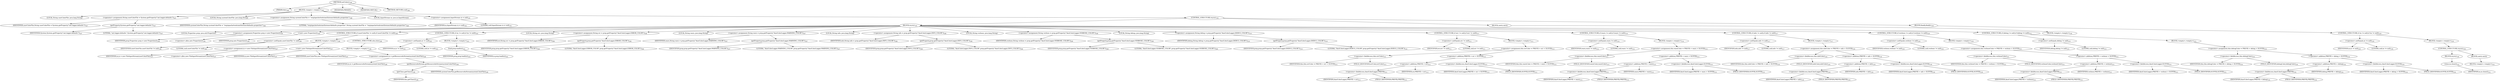 digraph "setColors" {  
"111" [label = <(METHOD,setColors)<SUB>186</SUB>> ]
"8" [label = <(PARAM,this)<SUB>186</SUB>> ]
"112" [label = <(BLOCK,&lt;empty&gt;,&lt;empty&gt;)<SUB>186</SUB>> ]
"113" [label = <(LOCAL,String userColorFile: java.lang.String)> ]
"114" [label = <(&lt;operator&gt;.assignment,String userColorFile = System.getProperty(&quot;ant.logger.defaults&quot;))<SUB>187</SUB>> ]
"115" [label = <(IDENTIFIER,userColorFile,String userColorFile = System.getProperty(&quot;ant.logger.defaults&quot;))<SUB>187</SUB>> ]
"116" [label = <(getProperty,System.getProperty(&quot;ant.logger.defaults&quot;))<SUB>187</SUB>> ]
"117" [label = <(IDENTIFIER,System,System.getProperty(&quot;ant.logger.defaults&quot;))<SUB>187</SUB>> ]
"118" [label = <(LITERAL,&quot;ant.logger.defaults&quot;,System.getProperty(&quot;ant.logger.defaults&quot;))<SUB>187</SUB>> ]
"119" [label = <(LOCAL,String systemColorFile: java.lang.String)> ]
"120" [label = <(&lt;operator&gt;.assignment,String systemColorFile = &quot;/org/apache/tools/ant/listener/defaults.properties&quot;)<SUB>188</SUB>> ]
"121" [label = <(IDENTIFIER,systemColorFile,String systemColorFile = &quot;/org/apache/tools/ant/listener/defaults.properties&quot;)<SUB>188</SUB>> ]
"122" [label = <(LITERAL,&quot;/org/apache/tools/ant/listener/defaults.properties&quot;,String systemColorFile = &quot;/org/apache/tools/ant/listener/defaults.properties&quot;)<SUB>189</SUB>> ]
"6" [label = <(LOCAL,InputStream in: java.io.InputStream)> ]
"123" [label = <(&lt;operator&gt;.assignment,InputStream in = null)<SUB>191</SUB>> ]
"124" [label = <(IDENTIFIER,in,InputStream in = null)<SUB>191</SUB>> ]
"125" [label = <(LITERAL,null,InputStream in = null)<SUB>191</SUB>> ]
"126" [label = <(CONTROL_STRUCTURE,try,try)<SUB>193</SUB>> ]
"127" [label = <(BLOCK,try,try)<SUB>193</SUB>> ]
"4" [label = <(LOCAL,Properties prop: java.util.Properties)> ]
"128" [label = <(&lt;operator&gt;.assignment,Properties prop = new Properties())<SUB>194</SUB>> ]
"129" [label = <(IDENTIFIER,prop,Properties prop = new Properties())<SUB>194</SUB>> ]
"130" [label = <(&lt;operator&gt;.alloc,new Properties())<SUB>194</SUB>> ]
"131" [label = <(&lt;init&gt;,new Properties())<SUB>194</SUB>> ]
"3" [label = <(IDENTIFIER,prop,new Properties())<SUB>194</SUB>> ]
"132" [label = <(CONTROL_STRUCTURE,if (userColorFile != null),if (userColorFile != null))<SUB>196</SUB>> ]
"133" [label = <(&lt;operator&gt;.notEquals,userColorFile != null)<SUB>196</SUB>> ]
"134" [label = <(IDENTIFIER,userColorFile,userColorFile != null)<SUB>196</SUB>> ]
"135" [label = <(LITERAL,null,userColorFile != null)<SUB>196</SUB>> ]
"136" [label = <(BLOCK,&lt;empty&gt;,&lt;empty&gt;)<SUB>196</SUB>> ]
"137" [label = <(&lt;operator&gt;.assignment,in = new FileInputStream(userColorFile))<SUB>197</SUB>> ]
"138" [label = <(IDENTIFIER,in,in = new FileInputStream(userColorFile))<SUB>197</SUB>> ]
"139" [label = <(&lt;operator&gt;.alloc,new FileInputStream(userColorFile))<SUB>197</SUB>> ]
"140" [label = <(&lt;init&gt;,new FileInputStream(userColorFile))<SUB>197</SUB>> ]
"5" [label = <(IDENTIFIER,in,new FileInputStream(userColorFile))<SUB>197</SUB>> ]
"141" [label = <(IDENTIFIER,userColorFile,new FileInputStream(userColorFile))<SUB>197</SUB>> ]
"142" [label = <(CONTROL_STRUCTURE,else,else)<SUB>198</SUB>> ]
"143" [label = <(BLOCK,&lt;empty&gt;,&lt;empty&gt;)<SUB>198</SUB>> ]
"144" [label = <(&lt;operator&gt;.assignment,in = getResourceAsStream(systemColorFile))<SUB>199</SUB>> ]
"145" [label = <(IDENTIFIER,in,in = getResourceAsStream(systemColorFile))<SUB>199</SUB>> ]
"146" [label = <(getResourceAsStream,getResourceAsStream(systemColorFile))<SUB>199</SUB>> ]
"147" [label = <(getClass,getClass())<SUB>199</SUB>> ]
"7" [label = <(IDENTIFIER,this,getClass())<SUB>199</SUB>> ]
"148" [label = <(IDENTIFIER,systemColorFile,getResourceAsStream(systemColorFile))<SUB>199</SUB>> ]
"149" [label = <(CONTROL_STRUCTURE,if (in != null),if (in != null))<SUB>202</SUB>> ]
"150" [label = <(&lt;operator&gt;.notEquals,in != null)<SUB>202</SUB>> ]
"151" [label = <(IDENTIFIER,in,in != null)<SUB>202</SUB>> ]
"152" [label = <(LITERAL,null,in != null)<SUB>202</SUB>> ]
"153" [label = <(BLOCK,&lt;empty&gt;,&lt;empty&gt;)<SUB>202</SUB>> ]
"154" [label = <(load,prop.load(in))<SUB>203</SUB>> ]
"155" [label = <(IDENTIFIER,prop,prop.load(in))<SUB>203</SUB>> ]
"156" [label = <(IDENTIFIER,in,prop.load(in))<SUB>203</SUB>> ]
"157" [label = <(LOCAL,String err: java.lang.String)> ]
"158" [label = <(&lt;operator&gt;.assignment,String err = prop.getProperty(&quot;AnsiColorLogger.ERROR_COLOR&quot;))<SUB>206</SUB>> ]
"159" [label = <(IDENTIFIER,err,String err = prop.getProperty(&quot;AnsiColorLogger.ERROR_COLOR&quot;))<SUB>206</SUB>> ]
"160" [label = <(getProperty,prop.getProperty(&quot;AnsiColorLogger.ERROR_COLOR&quot;))<SUB>206</SUB>> ]
"161" [label = <(IDENTIFIER,prop,prop.getProperty(&quot;AnsiColorLogger.ERROR_COLOR&quot;))<SUB>206</SUB>> ]
"162" [label = <(LITERAL,&quot;AnsiColorLogger.ERROR_COLOR&quot;,prop.getProperty(&quot;AnsiColorLogger.ERROR_COLOR&quot;))<SUB>206</SUB>> ]
"163" [label = <(LOCAL,String warn: java.lang.String)> ]
"164" [label = <(&lt;operator&gt;.assignment,String warn = prop.getProperty(&quot;AnsiColorLogger.WARNING_COLOR&quot;))<SUB>207</SUB>> ]
"165" [label = <(IDENTIFIER,warn,String warn = prop.getProperty(&quot;AnsiColorLogger.WARNING_COLOR&quot;))<SUB>207</SUB>> ]
"166" [label = <(getProperty,prop.getProperty(&quot;AnsiColorLogger.WARNING_COLOR&quot;))<SUB>207</SUB>> ]
"167" [label = <(IDENTIFIER,prop,prop.getProperty(&quot;AnsiColorLogger.WARNING_COLOR&quot;))<SUB>207</SUB>> ]
"168" [label = <(LITERAL,&quot;AnsiColorLogger.WARNING_COLOR&quot;,prop.getProperty(&quot;AnsiColorLogger.WARNING_COLOR&quot;))<SUB>207</SUB>> ]
"169" [label = <(LOCAL,String info: java.lang.String)> ]
"170" [label = <(&lt;operator&gt;.assignment,String info = prop.getProperty(&quot;AnsiColorLogger.INFO_COLOR&quot;))<SUB>208</SUB>> ]
"171" [label = <(IDENTIFIER,info,String info = prop.getProperty(&quot;AnsiColorLogger.INFO_COLOR&quot;))<SUB>208</SUB>> ]
"172" [label = <(getProperty,prop.getProperty(&quot;AnsiColorLogger.INFO_COLOR&quot;))<SUB>208</SUB>> ]
"173" [label = <(IDENTIFIER,prop,prop.getProperty(&quot;AnsiColorLogger.INFO_COLOR&quot;))<SUB>208</SUB>> ]
"174" [label = <(LITERAL,&quot;AnsiColorLogger.INFO_COLOR&quot;,prop.getProperty(&quot;AnsiColorLogger.INFO_COLOR&quot;))<SUB>208</SUB>> ]
"175" [label = <(LOCAL,String verbose: java.lang.String)> ]
"176" [label = <(&lt;operator&gt;.assignment,String verbose = prop.getProperty(&quot;AnsiColorLogger.VERBOSE_COLOR&quot;))<SUB>209</SUB>> ]
"177" [label = <(IDENTIFIER,verbose,String verbose = prop.getProperty(&quot;AnsiColorLogger.VERBOSE_COLOR&quot;))<SUB>209</SUB>> ]
"178" [label = <(getProperty,prop.getProperty(&quot;AnsiColorLogger.VERBOSE_COLOR&quot;))<SUB>209</SUB>> ]
"179" [label = <(IDENTIFIER,prop,prop.getProperty(&quot;AnsiColorLogger.VERBOSE_COLOR&quot;))<SUB>209</SUB>> ]
"180" [label = <(LITERAL,&quot;AnsiColorLogger.VERBOSE_COLOR&quot;,prop.getProperty(&quot;AnsiColorLogger.VERBOSE_COLOR&quot;))<SUB>209</SUB>> ]
"181" [label = <(LOCAL,String debug: java.lang.String)> ]
"182" [label = <(&lt;operator&gt;.assignment,String debug = prop.getProperty(&quot;AnsiColorLogger.DEBUG_COLOR&quot;))<SUB>210</SUB>> ]
"183" [label = <(IDENTIFIER,debug,String debug = prop.getProperty(&quot;AnsiColorLogger.DEBUG_COLOR&quot;))<SUB>210</SUB>> ]
"184" [label = <(getProperty,prop.getProperty(&quot;AnsiColorLogger.DEBUG_COLOR&quot;))<SUB>210</SUB>> ]
"185" [label = <(IDENTIFIER,prop,prop.getProperty(&quot;AnsiColorLogger.DEBUG_COLOR&quot;))<SUB>210</SUB>> ]
"186" [label = <(LITERAL,&quot;AnsiColorLogger.DEBUG_COLOR&quot;,prop.getProperty(&quot;AnsiColorLogger.DEBUG_COLOR&quot;))<SUB>210</SUB>> ]
"187" [label = <(CONTROL_STRUCTURE,if (err != null),if (err != null))<SUB>211</SUB>> ]
"188" [label = <(&lt;operator&gt;.notEquals,err != null)<SUB>211</SUB>> ]
"189" [label = <(IDENTIFIER,err,err != null)<SUB>211</SUB>> ]
"190" [label = <(LITERAL,null,err != null)<SUB>211</SUB>> ]
"191" [label = <(BLOCK,&lt;empty&gt;,&lt;empty&gt;)<SUB>211</SUB>> ]
"192" [label = <(&lt;operator&gt;.assignment,this.errColor = PREFIX + err + SUFFIX)<SUB>212</SUB>> ]
"193" [label = <(&lt;operator&gt;.fieldAccess,this.errColor)<SUB>212</SUB>> ]
"194" [label = <(IDENTIFIER,this,this.errColor = PREFIX + err + SUFFIX)<SUB>212</SUB>> ]
"195" [label = <(FIELD_IDENTIFIER,errColor,errColor)<SUB>212</SUB>> ]
"196" [label = <(&lt;operator&gt;.addition,PREFIX + err + SUFFIX)<SUB>212</SUB>> ]
"197" [label = <(&lt;operator&gt;.addition,PREFIX + err)<SUB>212</SUB>> ]
"198" [label = <(&lt;operator&gt;.fieldAccess,AnsiColorLogger.PREFIX)<SUB>212</SUB>> ]
"199" [label = <(IDENTIFIER,AnsiColorLogger,PREFIX + err)<SUB>212</SUB>> ]
"200" [label = <(FIELD_IDENTIFIER,PREFIX,PREFIX)<SUB>212</SUB>> ]
"201" [label = <(IDENTIFIER,err,PREFIX + err)<SUB>212</SUB>> ]
"202" [label = <(&lt;operator&gt;.fieldAccess,AnsiColorLogger.SUFFIX)<SUB>212</SUB>> ]
"203" [label = <(IDENTIFIER,AnsiColorLogger,PREFIX + err + SUFFIX)<SUB>212</SUB>> ]
"204" [label = <(FIELD_IDENTIFIER,SUFFIX,SUFFIX)<SUB>212</SUB>> ]
"205" [label = <(CONTROL_STRUCTURE,if (warn != null),if (warn != null))<SUB>214</SUB>> ]
"206" [label = <(&lt;operator&gt;.notEquals,warn != null)<SUB>214</SUB>> ]
"207" [label = <(IDENTIFIER,warn,warn != null)<SUB>214</SUB>> ]
"208" [label = <(LITERAL,null,warn != null)<SUB>214</SUB>> ]
"209" [label = <(BLOCK,&lt;empty&gt;,&lt;empty&gt;)<SUB>214</SUB>> ]
"210" [label = <(&lt;operator&gt;.assignment,this.warnColor = PREFIX + warn + SUFFIX)<SUB>215</SUB>> ]
"211" [label = <(&lt;operator&gt;.fieldAccess,this.warnColor)<SUB>215</SUB>> ]
"212" [label = <(IDENTIFIER,this,this.warnColor = PREFIX + warn + SUFFIX)<SUB>215</SUB>> ]
"213" [label = <(FIELD_IDENTIFIER,warnColor,warnColor)<SUB>215</SUB>> ]
"214" [label = <(&lt;operator&gt;.addition,PREFIX + warn + SUFFIX)<SUB>215</SUB>> ]
"215" [label = <(&lt;operator&gt;.addition,PREFIX + warn)<SUB>215</SUB>> ]
"216" [label = <(&lt;operator&gt;.fieldAccess,AnsiColorLogger.PREFIX)<SUB>215</SUB>> ]
"217" [label = <(IDENTIFIER,AnsiColorLogger,PREFIX + warn)<SUB>215</SUB>> ]
"218" [label = <(FIELD_IDENTIFIER,PREFIX,PREFIX)<SUB>215</SUB>> ]
"219" [label = <(IDENTIFIER,warn,PREFIX + warn)<SUB>215</SUB>> ]
"220" [label = <(&lt;operator&gt;.fieldAccess,AnsiColorLogger.SUFFIX)<SUB>215</SUB>> ]
"221" [label = <(IDENTIFIER,AnsiColorLogger,PREFIX + warn + SUFFIX)<SUB>215</SUB>> ]
"222" [label = <(FIELD_IDENTIFIER,SUFFIX,SUFFIX)<SUB>215</SUB>> ]
"223" [label = <(CONTROL_STRUCTURE,if (info != null),if (info != null))<SUB>217</SUB>> ]
"224" [label = <(&lt;operator&gt;.notEquals,info != null)<SUB>217</SUB>> ]
"225" [label = <(IDENTIFIER,info,info != null)<SUB>217</SUB>> ]
"226" [label = <(LITERAL,null,info != null)<SUB>217</SUB>> ]
"227" [label = <(BLOCK,&lt;empty&gt;,&lt;empty&gt;)<SUB>217</SUB>> ]
"228" [label = <(&lt;operator&gt;.assignment,this.infoColor = PREFIX + info + SUFFIX)<SUB>218</SUB>> ]
"229" [label = <(&lt;operator&gt;.fieldAccess,this.infoColor)<SUB>218</SUB>> ]
"230" [label = <(IDENTIFIER,this,this.infoColor = PREFIX + info + SUFFIX)<SUB>218</SUB>> ]
"231" [label = <(FIELD_IDENTIFIER,infoColor,infoColor)<SUB>218</SUB>> ]
"232" [label = <(&lt;operator&gt;.addition,PREFIX + info + SUFFIX)<SUB>218</SUB>> ]
"233" [label = <(&lt;operator&gt;.addition,PREFIX + info)<SUB>218</SUB>> ]
"234" [label = <(&lt;operator&gt;.fieldAccess,AnsiColorLogger.PREFIX)<SUB>218</SUB>> ]
"235" [label = <(IDENTIFIER,AnsiColorLogger,PREFIX + info)<SUB>218</SUB>> ]
"236" [label = <(FIELD_IDENTIFIER,PREFIX,PREFIX)<SUB>218</SUB>> ]
"237" [label = <(IDENTIFIER,info,PREFIX + info)<SUB>218</SUB>> ]
"238" [label = <(&lt;operator&gt;.fieldAccess,AnsiColorLogger.SUFFIX)<SUB>218</SUB>> ]
"239" [label = <(IDENTIFIER,AnsiColorLogger,PREFIX + info + SUFFIX)<SUB>218</SUB>> ]
"240" [label = <(FIELD_IDENTIFIER,SUFFIX,SUFFIX)<SUB>218</SUB>> ]
"241" [label = <(CONTROL_STRUCTURE,if (verbose != null),if (verbose != null))<SUB>220</SUB>> ]
"242" [label = <(&lt;operator&gt;.notEquals,verbose != null)<SUB>220</SUB>> ]
"243" [label = <(IDENTIFIER,verbose,verbose != null)<SUB>220</SUB>> ]
"244" [label = <(LITERAL,null,verbose != null)<SUB>220</SUB>> ]
"245" [label = <(BLOCK,&lt;empty&gt;,&lt;empty&gt;)<SUB>220</SUB>> ]
"246" [label = <(&lt;operator&gt;.assignment,this.verboseColor = PREFIX + verbose + SUFFIX)<SUB>221</SUB>> ]
"247" [label = <(&lt;operator&gt;.fieldAccess,this.verboseColor)<SUB>221</SUB>> ]
"248" [label = <(IDENTIFIER,this,this.verboseColor = PREFIX + verbose + SUFFIX)<SUB>221</SUB>> ]
"249" [label = <(FIELD_IDENTIFIER,verboseColor,verboseColor)<SUB>221</SUB>> ]
"250" [label = <(&lt;operator&gt;.addition,PREFIX + verbose + SUFFIX)<SUB>221</SUB>> ]
"251" [label = <(&lt;operator&gt;.addition,PREFIX + verbose)<SUB>221</SUB>> ]
"252" [label = <(&lt;operator&gt;.fieldAccess,AnsiColorLogger.PREFIX)<SUB>221</SUB>> ]
"253" [label = <(IDENTIFIER,AnsiColorLogger,PREFIX + verbose)<SUB>221</SUB>> ]
"254" [label = <(FIELD_IDENTIFIER,PREFIX,PREFIX)<SUB>221</SUB>> ]
"255" [label = <(IDENTIFIER,verbose,PREFIX + verbose)<SUB>221</SUB>> ]
"256" [label = <(&lt;operator&gt;.fieldAccess,AnsiColorLogger.SUFFIX)<SUB>221</SUB>> ]
"257" [label = <(IDENTIFIER,AnsiColorLogger,PREFIX + verbose + SUFFIX)<SUB>221</SUB>> ]
"258" [label = <(FIELD_IDENTIFIER,SUFFIX,SUFFIX)<SUB>221</SUB>> ]
"259" [label = <(CONTROL_STRUCTURE,if (debug != null),if (debug != null))<SUB>223</SUB>> ]
"260" [label = <(&lt;operator&gt;.notEquals,debug != null)<SUB>223</SUB>> ]
"261" [label = <(IDENTIFIER,debug,debug != null)<SUB>223</SUB>> ]
"262" [label = <(LITERAL,null,debug != null)<SUB>223</SUB>> ]
"263" [label = <(BLOCK,&lt;empty&gt;,&lt;empty&gt;)<SUB>223</SUB>> ]
"264" [label = <(&lt;operator&gt;.assignment,this.debugColor = PREFIX + debug + SUFFIX)<SUB>224</SUB>> ]
"265" [label = <(&lt;operator&gt;.fieldAccess,this.debugColor)<SUB>224</SUB>> ]
"266" [label = <(IDENTIFIER,this,this.debugColor = PREFIX + debug + SUFFIX)<SUB>224</SUB>> ]
"267" [label = <(FIELD_IDENTIFIER,debugColor,debugColor)<SUB>224</SUB>> ]
"268" [label = <(&lt;operator&gt;.addition,PREFIX + debug + SUFFIX)<SUB>224</SUB>> ]
"269" [label = <(&lt;operator&gt;.addition,PREFIX + debug)<SUB>224</SUB>> ]
"270" [label = <(&lt;operator&gt;.fieldAccess,AnsiColorLogger.PREFIX)<SUB>224</SUB>> ]
"271" [label = <(IDENTIFIER,AnsiColorLogger,PREFIX + debug)<SUB>224</SUB>> ]
"272" [label = <(FIELD_IDENTIFIER,PREFIX,PREFIX)<SUB>224</SUB>> ]
"273" [label = <(IDENTIFIER,debug,PREFIX + debug)<SUB>224</SUB>> ]
"274" [label = <(&lt;operator&gt;.fieldAccess,AnsiColorLogger.SUFFIX)<SUB>224</SUB>> ]
"275" [label = <(IDENTIFIER,AnsiColorLogger,PREFIX + debug + SUFFIX)<SUB>224</SUB>> ]
"276" [label = <(FIELD_IDENTIFIER,SUFFIX,SUFFIX)<SUB>224</SUB>> ]
"277" [label = <(BLOCK,catch,catch)> ]
"278" [label = <(BLOCK,&lt;empty&gt;,&lt;empty&gt;)<SUB>226</SUB>> ]
"279" [label = <(BLOCK,finally,finally)<SUB>228</SUB>> ]
"280" [label = <(CONTROL_STRUCTURE,if (in != null),if (in != null))<SUB>229</SUB>> ]
"281" [label = <(&lt;operator&gt;.notEquals,in != null)<SUB>229</SUB>> ]
"282" [label = <(IDENTIFIER,in,in != null)<SUB>229</SUB>> ]
"283" [label = <(LITERAL,null,in != null)<SUB>229</SUB>> ]
"284" [label = <(BLOCK,&lt;empty&gt;,&lt;empty&gt;)<SUB>229</SUB>> ]
"285" [label = <(CONTROL_STRUCTURE,try,try)<SUB>230</SUB>> ]
"286" [label = <(BLOCK,try,try)<SUB>230</SUB>> ]
"287" [label = <(close,in.close())<SUB>231</SUB>> ]
"288" [label = <(IDENTIFIER,in,in.close())<SUB>231</SUB>> ]
"289" [label = <(BLOCK,catch,catch)> ]
"290" [label = <(BLOCK,&lt;empty&gt;,&lt;empty&gt;)<SUB>232</SUB>> ]
"291" [label = <(MODIFIER,PRIVATE)> ]
"292" [label = <(MODIFIER,VIRTUAL)> ]
"293" [label = <(METHOD_RETURN,void)<SUB>186</SUB>> ]
  "111" -> "8" 
  "111" -> "112" 
  "111" -> "291" 
  "111" -> "292" 
  "111" -> "293" 
  "112" -> "113" 
  "112" -> "114" 
  "112" -> "119" 
  "112" -> "120" 
  "112" -> "6" 
  "112" -> "123" 
  "112" -> "126" 
  "114" -> "115" 
  "114" -> "116" 
  "116" -> "117" 
  "116" -> "118" 
  "120" -> "121" 
  "120" -> "122" 
  "123" -> "124" 
  "123" -> "125" 
  "126" -> "127" 
  "126" -> "277" 
  "126" -> "279" 
  "127" -> "4" 
  "127" -> "128" 
  "127" -> "131" 
  "127" -> "132" 
  "127" -> "149" 
  "127" -> "157" 
  "127" -> "158" 
  "127" -> "163" 
  "127" -> "164" 
  "127" -> "169" 
  "127" -> "170" 
  "127" -> "175" 
  "127" -> "176" 
  "127" -> "181" 
  "127" -> "182" 
  "127" -> "187" 
  "127" -> "205" 
  "127" -> "223" 
  "127" -> "241" 
  "127" -> "259" 
  "128" -> "129" 
  "128" -> "130" 
  "131" -> "3" 
  "132" -> "133" 
  "132" -> "136" 
  "132" -> "142" 
  "133" -> "134" 
  "133" -> "135" 
  "136" -> "137" 
  "136" -> "140" 
  "137" -> "138" 
  "137" -> "139" 
  "140" -> "5" 
  "140" -> "141" 
  "142" -> "143" 
  "143" -> "144" 
  "144" -> "145" 
  "144" -> "146" 
  "146" -> "147" 
  "146" -> "148" 
  "147" -> "7" 
  "149" -> "150" 
  "149" -> "153" 
  "150" -> "151" 
  "150" -> "152" 
  "153" -> "154" 
  "154" -> "155" 
  "154" -> "156" 
  "158" -> "159" 
  "158" -> "160" 
  "160" -> "161" 
  "160" -> "162" 
  "164" -> "165" 
  "164" -> "166" 
  "166" -> "167" 
  "166" -> "168" 
  "170" -> "171" 
  "170" -> "172" 
  "172" -> "173" 
  "172" -> "174" 
  "176" -> "177" 
  "176" -> "178" 
  "178" -> "179" 
  "178" -> "180" 
  "182" -> "183" 
  "182" -> "184" 
  "184" -> "185" 
  "184" -> "186" 
  "187" -> "188" 
  "187" -> "191" 
  "188" -> "189" 
  "188" -> "190" 
  "191" -> "192" 
  "192" -> "193" 
  "192" -> "196" 
  "193" -> "194" 
  "193" -> "195" 
  "196" -> "197" 
  "196" -> "202" 
  "197" -> "198" 
  "197" -> "201" 
  "198" -> "199" 
  "198" -> "200" 
  "202" -> "203" 
  "202" -> "204" 
  "205" -> "206" 
  "205" -> "209" 
  "206" -> "207" 
  "206" -> "208" 
  "209" -> "210" 
  "210" -> "211" 
  "210" -> "214" 
  "211" -> "212" 
  "211" -> "213" 
  "214" -> "215" 
  "214" -> "220" 
  "215" -> "216" 
  "215" -> "219" 
  "216" -> "217" 
  "216" -> "218" 
  "220" -> "221" 
  "220" -> "222" 
  "223" -> "224" 
  "223" -> "227" 
  "224" -> "225" 
  "224" -> "226" 
  "227" -> "228" 
  "228" -> "229" 
  "228" -> "232" 
  "229" -> "230" 
  "229" -> "231" 
  "232" -> "233" 
  "232" -> "238" 
  "233" -> "234" 
  "233" -> "237" 
  "234" -> "235" 
  "234" -> "236" 
  "238" -> "239" 
  "238" -> "240" 
  "241" -> "242" 
  "241" -> "245" 
  "242" -> "243" 
  "242" -> "244" 
  "245" -> "246" 
  "246" -> "247" 
  "246" -> "250" 
  "247" -> "248" 
  "247" -> "249" 
  "250" -> "251" 
  "250" -> "256" 
  "251" -> "252" 
  "251" -> "255" 
  "252" -> "253" 
  "252" -> "254" 
  "256" -> "257" 
  "256" -> "258" 
  "259" -> "260" 
  "259" -> "263" 
  "260" -> "261" 
  "260" -> "262" 
  "263" -> "264" 
  "264" -> "265" 
  "264" -> "268" 
  "265" -> "266" 
  "265" -> "267" 
  "268" -> "269" 
  "268" -> "274" 
  "269" -> "270" 
  "269" -> "273" 
  "270" -> "271" 
  "270" -> "272" 
  "274" -> "275" 
  "274" -> "276" 
  "277" -> "278" 
  "279" -> "280" 
  "280" -> "281" 
  "280" -> "284" 
  "281" -> "282" 
  "281" -> "283" 
  "284" -> "285" 
  "285" -> "286" 
  "285" -> "289" 
  "286" -> "287" 
  "287" -> "288" 
  "289" -> "290" 
}

